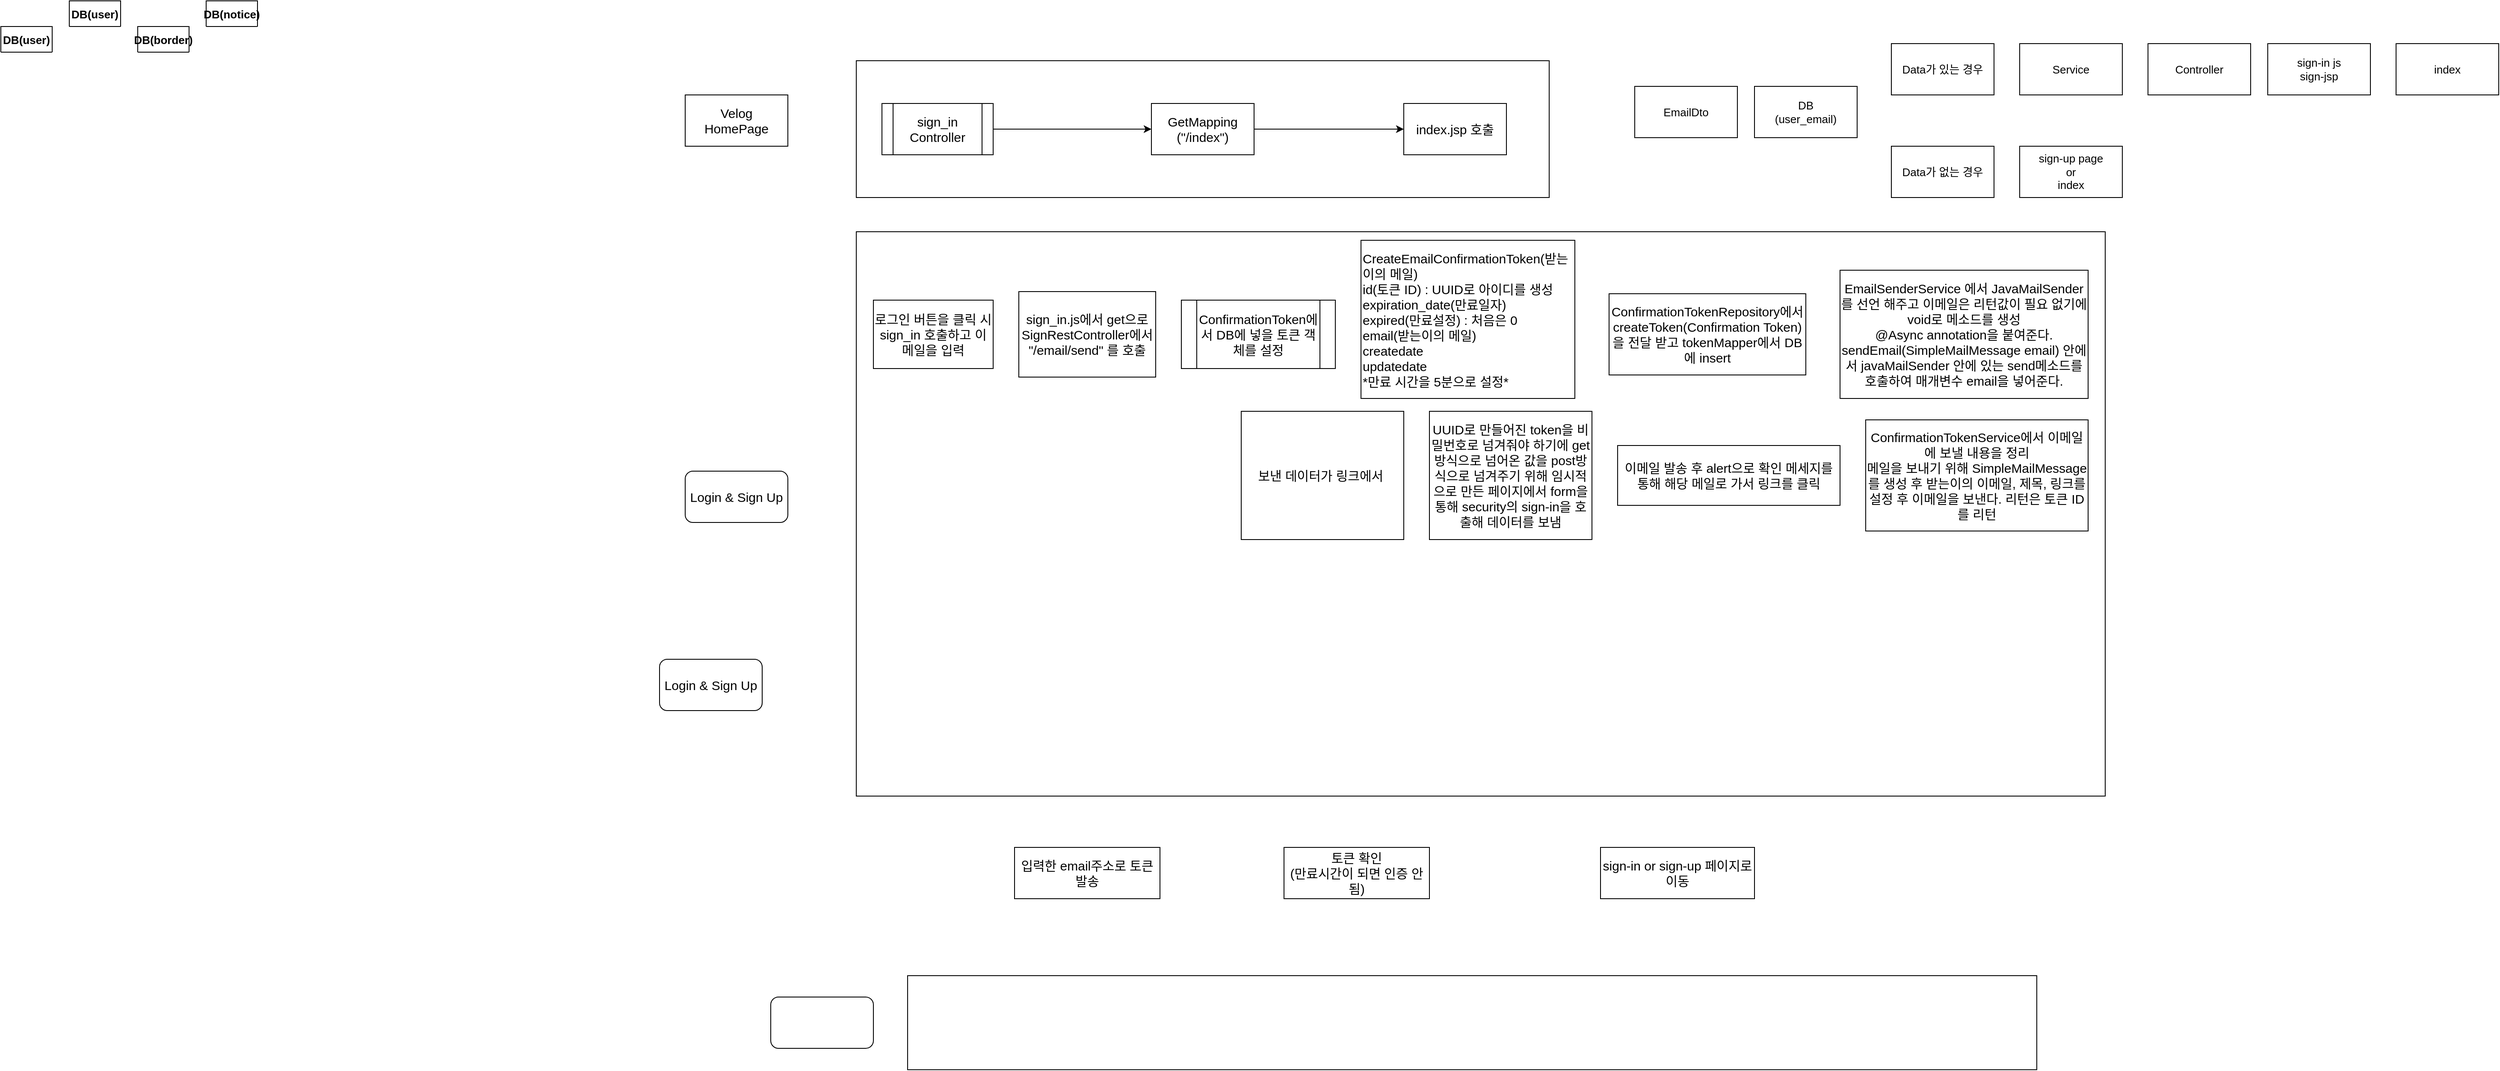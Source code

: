 <mxfile version="15.8.7" type="device"><diagram id="qzB74aUPbcCB6YyTh9p-" name="Page-1"><mxGraphModel dx="2858" dy="1236" grid="1" gridSize="10" guides="1" tooltips="1" connect="1" arrows="1" fold="1" page="1" pageScale="1" pageWidth="827" pageHeight="1169" math="0" shadow="0"><root><mxCell id="0"/><mxCell id="1" parent="0"/><mxCell id="LLkw6_ybzTMmxWpCjddK-304" value="" style="verticalLabelPosition=bottom;verticalAlign=top;html=1;shape=mxgraph.basic.rect;fillColor2=none;strokeWidth=1;size=20;indent=5;fontSize=15;" parent="1" vertex="1"><mxGeometry x="200" y="80" width="810" height="160" as="geometry"/></mxCell><mxCell id="LLkw6_ybzTMmxWpCjddK-1" value="Velog&lt;br style=&quot;font-size: 15px;&quot;&gt;HomePage" style="rounded=0;whiteSpace=wrap;html=1;fontSize=15;" parent="1" vertex="1"><mxGeometry y="120" width="120" height="60" as="geometry"/></mxCell><mxCell id="LLkw6_ybzTMmxWpCjddK-172" value="DB(border)" style="shape=table;startSize=30;container=1;collapsible=1;childLayout=tableLayout;fixedRows=1;rowLines=0;fontStyle=1;align=center;resizeLast=1;fontSize=13;strokeColor=default;" parent="1" vertex="1" collapsed="1"><mxGeometry x="-640" y="40" width="60" height="30" as="geometry"><mxRectangle x="-640" y="40" width="250" height="450" as="alternateBounds"/></mxGeometry></mxCell><mxCell id="LLkw6_ybzTMmxWpCjddK-173" value="" style="shape=partialRectangle;collapsible=0;dropTarget=0;pointerEvents=0;fillColor=none;top=0;left=0;bottom=1;right=0;points=[[0,0.5],[1,0.5]];portConstraint=eastwest;" parent="LLkw6_ybzTMmxWpCjddK-172" vertex="1"><mxGeometry y="30" width="250" height="30" as="geometry"/></mxCell><mxCell id="LLkw6_ybzTMmxWpCjddK-174" value="" style="shape=partialRectangle;connectable=0;fillColor=none;top=0;left=0;bottom=0;right=0;fontStyle=1;overflow=hidden;" parent="LLkw6_ybzTMmxWpCjddK-173" vertex="1"><mxGeometry width="80" height="30" as="geometry"><mxRectangle width="80" height="30" as="alternateBounds"/></mxGeometry></mxCell><mxCell id="LLkw6_ybzTMmxWpCjddK-175" value="mst" style="shape=partialRectangle;connectable=0;fillColor=none;top=0;left=0;bottom=0;right=0;align=left;spacingLeft=6;fontStyle=1;overflow=hidden;fontSize=14;" parent="LLkw6_ybzTMmxWpCjddK-173" vertex="1"><mxGeometry x="80" width="170" height="30" as="geometry"><mxRectangle width="170" height="30" as="alternateBounds"/></mxGeometry></mxCell><mxCell id="LLkw6_ybzTMmxWpCjddK-176" value="" style="shape=partialRectangle;collapsible=0;dropTarget=0;pointerEvents=0;fillColor=none;top=0;left=0;bottom=0;right=0;points=[[0,0.5],[1,0.5]];portConstraint=eastwest;" parent="LLkw6_ybzTMmxWpCjddK-172" vertex="1"><mxGeometry y="60" width="250" height="30" as="geometry"/></mxCell><mxCell id="LLkw6_ybzTMmxWpCjddK-177" value="primary Key" style="shape=partialRectangle;connectable=0;fillColor=none;top=0;left=0;bottom=0;right=0;editable=1;overflow=hidden;fontStyle=1" parent="LLkw6_ybzTMmxWpCjddK-176" vertex="1"><mxGeometry width="80" height="30" as="geometry"><mxRectangle width="80" height="30" as="alternateBounds"/></mxGeometry></mxCell><mxCell id="LLkw6_ybzTMmxWpCjddK-178" value="url" style="shape=partialRectangle;connectable=0;fillColor=none;top=0;left=0;bottom=0;right=0;align=left;spacingLeft=6;overflow=hidden;" parent="LLkw6_ybzTMmxWpCjddK-176" vertex="1"><mxGeometry x="80" width="170" height="30" as="geometry"><mxRectangle width="170" height="30" as="alternateBounds"/></mxGeometry></mxCell><mxCell id="LLkw6_ybzTMmxWpCjddK-179" value="" style="shape=partialRectangle;collapsible=0;dropTarget=0;pointerEvents=0;fillColor=none;top=0;left=0;bottom=0;right=0;points=[[0,0.5],[1,0.5]];portConstraint=eastwest;" parent="LLkw6_ybzTMmxWpCjddK-172" vertex="1"><mxGeometry y="90" width="250" height="30" as="geometry"/></mxCell><mxCell id="LLkw6_ybzTMmxWpCjddK-180" value="" style="shape=partialRectangle;connectable=0;fillColor=none;top=0;left=0;bottom=0;right=0;editable=1;overflow=hidden;" parent="LLkw6_ybzTMmxWpCjddK-179" vertex="1"><mxGeometry width="80" height="30" as="geometry"><mxRectangle width="80" height="30" as="alternateBounds"/></mxGeometry></mxCell><mxCell id="LLkw6_ybzTMmxWpCjddK-181" value="id" style="shape=partialRectangle;connectable=0;fillColor=none;top=0;left=0;bottom=0;right=0;align=left;spacingLeft=6;overflow=hidden;" parent="LLkw6_ybzTMmxWpCjddK-179" vertex="1"><mxGeometry x="80" width="170" height="30" as="geometry"><mxRectangle width="170" height="30" as="alternateBounds"/></mxGeometry></mxCell><mxCell id="LLkw6_ybzTMmxWpCjddK-182" value="" style="shape=partialRectangle;collapsible=0;dropTarget=0;pointerEvents=0;fillColor=none;top=0;left=0;bottom=0;right=0;points=[[0,0.5],[1,0.5]];portConstraint=eastwest;" parent="LLkw6_ybzTMmxWpCjddK-172" vertex="1"><mxGeometry y="120" width="250" height="30" as="geometry"/></mxCell><mxCell id="LLkw6_ybzTMmxWpCjddK-183" value="" style="shape=partialRectangle;connectable=0;fillColor=none;top=0;left=0;bottom=0;right=0;editable=1;overflow=hidden;" parent="LLkw6_ybzTMmxWpCjddK-182" vertex="1"><mxGeometry width="80" height="30" as="geometry"><mxRectangle width="80" height="30" as="alternateBounds"/></mxGeometry></mxCell><mxCell id="LLkw6_ybzTMmxWpCjddK-184" value="main_title" style="shape=partialRectangle;connectable=0;fillColor=none;top=0;left=0;bottom=0;right=0;align=left;spacingLeft=6;overflow=hidden;" parent="LLkw6_ybzTMmxWpCjddK-182" vertex="1"><mxGeometry x="80" width="170" height="30" as="geometry"><mxRectangle width="170" height="30" as="alternateBounds"/></mxGeometry></mxCell><mxCell id="LLkw6_ybzTMmxWpCjddK-185" value="" style="shape=partialRectangle;collapsible=0;dropTarget=0;pointerEvents=0;fillColor=none;top=0;left=0;bottom=0;right=0;points=[[0,0.5],[1,0.5]];portConstraint=eastwest;" parent="LLkw6_ybzTMmxWpCjddK-172" vertex="1"><mxGeometry y="150" width="250" height="30" as="geometry"/></mxCell><mxCell id="LLkw6_ybzTMmxWpCjddK-186" value="" style="shape=partialRectangle;connectable=0;fillColor=none;top=0;left=0;bottom=0;right=0;editable=1;overflow=hidden;" parent="LLkw6_ybzTMmxWpCjddK-185" vertex="1"><mxGeometry width="80" height="30" as="geometry"><mxRectangle width="80" height="30" as="alternateBounds"/></mxGeometry></mxCell><mxCell id="LLkw6_ybzTMmxWpCjddK-187" value="main_content" style="shape=partialRectangle;connectable=0;fillColor=none;top=0;left=0;bottom=0;right=0;align=left;spacingLeft=6;overflow=hidden;" parent="LLkw6_ybzTMmxWpCjddK-185" vertex="1"><mxGeometry x="80" width="170" height="30" as="geometry"><mxRectangle width="170" height="30" as="alternateBounds"/></mxGeometry></mxCell><mxCell id="LLkw6_ybzTMmxWpCjddK-188" value="" style="shape=partialRectangle;collapsible=0;dropTarget=0;pointerEvents=0;fillColor=none;top=0;left=0;bottom=0;right=0;points=[[0,0.5],[1,0.5]];portConstraint=eastwest;" parent="LLkw6_ybzTMmxWpCjddK-172" vertex="1"><mxGeometry y="180" width="250" height="30" as="geometry"/></mxCell><mxCell id="LLkw6_ybzTMmxWpCjddK-189" value="" style="shape=partialRectangle;connectable=0;fillColor=none;top=0;left=0;bottom=0;right=0;editable=1;overflow=hidden;" parent="LLkw6_ybzTMmxWpCjddK-188" vertex="1"><mxGeometry width="80" height="30" as="geometry"><mxRectangle width="80" height="30" as="alternateBounds"/></mxGeometry></mxCell><mxCell id="LLkw6_ybzTMmxWpCjddK-190" value="origin_img_name" style="shape=partialRectangle;connectable=0;fillColor=none;top=0;left=0;bottom=0;right=0;align=left;spacingLeft=6;overflow=hidden;" parent="LLkw6_ybzTMmxWpCjddK-188" vertex="1"><mxGeometry x="80" width="170" height="30" as="geometry"><mxRectangle width="170" height="30" as="alternateBounds"/></mxGeometry></mxCell><mxCell id="RlXu2UHeGrZ84CoZugxj-43" value="" style="shape=partialRectangle;collapsible=0;dropTarget=0;pointerEvents=0;fillColor=none;top=0;left=0;bottom=0;right=0;points=[[0,0.5],[1,0.5]];portConstraint=eastwest;" parent="LLkw6_ybzTMmxWpCjddK-172" vertex="1"><mxGeometry y="210" width="250" height="30" as="geometry"/></mxCell><mxCell id="RlXu2UHeGrZ84CoZugxj-44" value="" style="shape=partialRectangle;connectable=0;fillColor=none;top=0;left=0;bottom=0;right=0;editable=1;overflow=hidden;" parent="RlXu2UHeGrZ84CoZugxj-43" vertex="1"><mxGeometry width="80" height="30" as="geometry"><mxRectangle width="80" height="30" as="alternateBounds"/></mxGeometry></mxCell><mxCell id="RlXu2UHeGrZ84CoZugxj-45" value="temp_img_name" style="shape=partialRectangle;connectable=0;fillColor=none;top=0;left=0;bottom=0;right=0;align=left;spacingLeft=6;overflow=hidden;" parent="RlXu2UHeGrZ84CoZugxj-43" vertex="1"><mxGeometry x="80" width="170" height="30" as="geometry"><mxRectangle width="170" height="30" as="alternateBounds"/></mxGeometry></mxCell><mxCell id="RlXu2UHeGrZ84CoZugxj-46" value="" style="shape=partialRectangle;collapsible=0;dropTarget=0;pointerEvents=0;fillColor=none;top=0;left=0;bottom=0;right=0;points=[[0,0.5],[1,0.5]];portConstraint=eastwest;" parent="LLkw6_ybzTMmxWpCjddK-172" vertex="1"><mxGeometry y="240" width="250" height="30" as="geometry"/></mxCell><mxCell id="RlXu2UHeGrZ84CoZugxj-47" value="" style="shape=partialRectangle;connectable=0;fillColor=none;top=0;left=0;bottom=0;right=0;editable=1;overflow=hidden;" parent="RlXu2UHeGrZ84CoZugxj-46" vertex="1"><mxGeometry width="80" height="30" as="geometry"><mxRectangle width="80" height="30" as="alternateBounds"/></mxGeometry></mxCell><mxCell id="RlXu2UHeGrZ84CoZugxj-48" value="origin_file_name" style="shape=partialRectangle;connectable=0;fillColor=none;top=0;left=0;bottom=0;right=0;align=left;spacingLeft=6;overflow=hidden;" parent="RlXu2UHeGrZ84CoZugxj-46" vertex="1"><mxGeometry x="80" width="170" height="30" as="geometry"><mxRectangle width="170" height="30" as="alternateBounds"/></mxGeometry></mxCell><mxCell id="RlXu2UHeGrZ84CoZugxj-49" value="" style="shape=partialRectangle;collapsible=0;dropTarget=0;pointerEvents=0;fillColor=none;top=0;left=0;bottom=0;right=0;points=[[0,0.5],[1,0.5]];portConstraint=eastwest;" parent="LLkw6_ybzTMmxWpCjddK-172" vertex="1"><mxGeometry y="270" width="250" height="30" as="geometry"/></mxCell><mxCell id="RlXu2UHeGrZ84CoZugxj-50" value="" style="shape=partialRectangle;connectable=0;fillColor=none;top=0;left=0;bottom=0;right=0;editable=1;overflow=hidden;" parent="RlXu2UHeGrZ84CoZugxj-49" vertex="1"><mxGeometry width="80" height="30" as="geometry"><mxRectangle width="80" height="30" as="alternateBounds"/></mxGeometry></mxCell><mxCell id="RlXu2UHeGrZ84CoZugxj-51" value="temp_file_name" style="shape=partialRectangle;connectable=0;fillColor=none;top=0;left=0;bottom=0;right=0;align=left;spacingLeft=6;overflow=hidden;" parent="RlXu2UHeGrZ84CoZugxj-49" vertex="1"><mxGeometry x="80" width="170" height="30" as="geometry"><mxRectangle width="170" height="30" as="alternateBounds"/></mxGeometry></mxCell><mxCell id="RlXu2UHeGrZ84CoZugxj-52" value="" style="shape=partialRectangle;collapsible=0;dropTarget=0;pointerEvents=0;fillColor=none;top=0;left=0;bottom=0;right=0;points=[[0,0.5],[1,0.5]];portConstraint=eastwest;" parent="LLkw6_ybzTMmxWpCjddK-172" vertex="1"><mxGeometry y="300" width="250" height="30" as="geometry"/></mxCell><mxCell id="RlXu2UHeGrZ84CoZugxj-53" value="" style="shape=partialRectangle;connectable=0;fillColor=none;top=0;left=0;bottom=0;right=0;editable=1;overflow=hidden;" parent="RlXu2UHeGrZ84CoZugxj-52" vertex="1"><mxGeometry width="80" height="30" as="geometry"><mxRectangle width="80" height="30" as="alternateBounds"/></mxGeometry></mxCell><mxCell id="RlXu2UHeGrZ84CoZugxj-54" value="preview_img_orgin_name" style="shape=partialRectangle;connectable=0;fillColor=none;top=0;left=0;bottom=0;right=0;align=left;spacingLeft=6;overflow=hidden;" parent="RlXu2UHeGrZ84CoZugxj-52" vertex="1"><mxGeometry x="80" width="170" height="30" as="geometry"><mxRectangle width="170" height="30" as="alternateBounds"/></mxGeometry></mxCell><mxCell id="LLkw6_ybzTMmxWpCjddK-191" value="" style="shape=partialRectangle;collapsible=0;dropTarget=0;pointerEvents=0;fillColor=none;top=0;left=0;bottom=0;right=0;points=[[0,0.5],[1,0.5]];portConstraint=eastwest;" parent="LLkw6_ybzTMmxWpCjddK-172" vertex="1"><mxGeometry y="330" width="250" height="30" as="geometry"/></mxCell><mxCell id="LLkw6_ybzTMmxWpCjddK-192" value="" style="shape=partialRectangle;connectable=0;fillColor=none;top=0;left=0;bottom=0;right=0;editable=1;overflow=hidden;" parent="LLkw6_ybzTMmxWpCjddK-191" vertex="1"><mxGeometry width="80" height="30" as="geometry"><mxRectangle width="80" height="30" as="alternateBounds"/></mxGeometry></mxCell><mxCell id="LLkw6_ybzTMmxWpCjddK-193" value="preview_temp_img_name" style="shape=partialRectangle;connectable=0;fillColor=none;top=0;left=0;bottom=0;right=0;align=left;spacingLeft=6;overflow=hidden;" parent="LLkw6_ybzTMmxWpCjddK-191" vertex="1"><mxGeometry x="80" width="170" height="30" as="geometry"><mxRectangle width="170" height="30" as="alternateBounds"/></mxGeometry></mxCell><mxCell id="RlXu2UHeGrZ84CoZugxj-58" value="" style="shape=partialRectangle;collapsible=0;dropTarget=0;pointerEvents=0;fillColor=none;top=0;left=0;bottom=0;right=0;points=[[0,0.5],[1,0.5]];portConstraint=eastwest;" parent="LLkw6_ybzTMmxWpCjddK-172" vertex="1"><mxGeometry y="360" width="250" height="30" as="geometry"/></mxCell><mxCell id="RlXu2UHeGrZ84CoZugxj-59" value="" style="shape=partialRectangle;connectable=0;fillColor=none;top=0;left=0;bottom=0;right=0;editable=1;overflow=hidden;" parent="RlXu2UHeGrZ84CoZugxj-58" vertex="1"><mxGeometry width="80" height="30" as="geometry"><mxRectangle width="80" height="30" as="alternateBounds"/></mxGeometry></mxCell><mxCell id="RlXu2UHeGrZ84CoZugxj-60" value="preview_txt" style="shape=partialRectangle;connectable=0;fillColor=none;top=0;left=0;bottom=0;right=0;align=left;spacingLeft=6;overflow=hidden;" parent="RlXu2UHeGrZ84CoZugxj-58" vertex="1"><mxGeometry x="80" width="170" height="30" as="geometry"><mxRectangle width="170" height="30" as="alternateBounds"/></mxGeometry></mxCell><mxCell id="RlXu2UHeGrZ84CoZugxj-61" value="" style="shape=partialRectangle;collapsible=0;dropTarget=0;pointerEvents=0;fillColor=none;top=0;left=0;bottom=0;right=0;points=[[0,0.5],[1,0.5]];portConstraint=eastwest;" parent="LLkw6_ybzTMmxWpCjddK-172" vertex="1"><mxGeometry y="390" width="250" height="30" as="geometry"/></mxCell><mxCell id="RlXu2UHeGrZ84CoZugxj-62" value="" style="shape=partialRectangle;connectable=0;fillColor=none;top=0;left=0;bottom=0;right=0;editable=1;overflow=hidden;" parent="RlXu2UHeGrZ84CoZugxj-61" vertex="1"><mxGeometry width="80" height="30" as="geometry"><mxRectangle width="80" height="30" as="alternateBounds"/></mxGeometry></mxCell><mxCell id="RlXu2UHeGrZ84CoZugxj-63" value="create_date" style="shape=partialRectangle;connectable=0;fillColor=none;top=0;left=0;bottom=0;right=0;align=left;spacingLeft=6;overflow=hidden;" parent="RlXu2UHeGrZ84CoZugxj-61" vertex="1"><mxGeometry x="80" width="170" height="30" as="geometry"><mxRectangle width="170" height="30" as="alternateBounds"/></mxGeometry></mxCell><mxCell id="LLkw6_ybzTMmxWpCjddK-194" value="" style="shape=partialRectangle;collapsible=0;dropTarget=0;pointerEvents=0;fillColor=none;top=0;left=0;bottom=0;right=0;points=[[0,0.5],[1,0.5]];portConstraint=eastwest;" parent="LLkw6_ybzTMmxWpCjddK-172" vertex="1"><mxGeometry y="420" width="250" height="30" as="geometry"/></mxCell><mxCell id="LLkw6_ybzTMmxWpCjddK-195" value="" style="shape=partialRectangle;connectable=0;fillColor=none;top=0;left=0;bottom=0;right=0;editable=1;overflow=hidden;" parent="LLkw6_ybzTMmxWpCjddK-194" vertex="1"><mxGeometry width="80" height="30" as="geometry"><mxRectangle width="80" height="30" as="alternateBounds"/></mxGeometry></mxCell><mxCell id="LLkw6_ybzTMmxWpCjddK-196" value="update_date" style="shape=partialRectangle;connectable=0;fillColor=none;top=0;left=0;bottom=0;right=0;align=left;spacingLeft=6;overflow=hidden;" parent="LLkw6_ybzTMmxWpCjddK-194" vertex="1"><mxGeometry x="80" width="170" height="30" as="geometry"><mxRectangle width="170" height="30" as="alternateBounds"/></mxGeometry></mxCell><mxCell id="LLkw6_ybzTMmxWpCjddK-301" value="Login &amp;amp; Sign Up" style="rounded=1;whiteSpace=wrap;html=1;fontSize=15;" parent="1" vertex="1"><mxGeometry x="-30" y="780" width="120" height="60" as="geometry"/></mxCell><mxCell id="LLkw6_ybzTMmxWpCjddK-305" style="edgeStyle=orthogonalEdgeStyle;rounded=0;orthogonalLoop=1;jettySize=auto;html=1;exitX=0.5;exitY=1;exitDx=0;exitDy=0;fontSize=13;" parent="1" source="LLkw6_ybzTMmxWpCjddK-222" target="LLkw6_ybzTMmxWpCjddK-222" edge="1"><mxGeometry relative="1" as="geometry"/></mxCell><mxCell id="LLkw6_ybzTMmxWpCjddK-222" value="DB(user)" style="shape=table;startSize=30;container=1;collapsible=1;childLayout=tableLayout;fixedRows=1;rowLines=0;fontStyle=1;align=center;resizeLast=1;fontSize=13;" parent="1" vertex="1" collapsed="1"><mxGeometry x="-800" y="40" width="60" height="30" as="geometry"><mxRectangle x="-800" y="40" width="230" height="390" as="alternateBounds"/></mxGeometry></mxCell><mxCell id="LLkw6_ybzTMmxWpCjddK-223" value="" style="shape=partialRectangle;collapsible=0;dropTarget=0;pointerEvents=0;fillColor=none;top=0;left=0;bottom=1;right=0;points=[[0,0.5],[1,0.5]];portConstraint=eastwest;" parent="LLkw6_ybzTMmxWpCjddK-222" vertex="1"><mxGeometry y="30" width="230" height="30" as="geometry"/></mxCell><mxCell id="LLkw6_ybzTMmxWpCjddK-224" value="" style="shape=partialRectangle;connectable=0;fillColor=none;top=0;left=0;bottom=0;right=0;fontStyle=1;overflow=hidden;" parent="LLkw6_ybzTMmxWpCjddK-223" vertex="1"><mxGeometry width="80" height="30" as="geometry"><mxRectangle width="80" height="30" as="alternateBounds"/></mxGeometry></mxCell><mxCell id="LLkw6_ybzTMmxWpCjddK-225" value="mst" style="shape=partialRectangle;connectable=0;fillColor=none;top=0;left=0;bottom=0;right=0;align=left;spacingLeft=6;fontStyle=1;overflow=hidden;fontSize=14;" parent="LLkw6_ybzTMmxWpCjddK-223" vertex="1"><mxGeometry x="80" width="150" height="30" as="geometry"><mxRectangle width="150" height="30" as="alternateBounds"/></mxGeometry></mxCell><mxCell id="LLkw6_ybzTMmxWpCjddK-226" value="" style="shape=partialRectangle;collapsible=0;dropTarget=0;pointerEvents=0;fillColor=none;top=0;left=0;bottom=0;right=0;points=[[0,0.5],[1,0.5]];portConstraint=eastwest;" parent="LLkw6_ybzTMmxWpCjddK-222" vertex="1"><mxGeometry y="60" width="230" height="30" as="geometry"/></mxCell><mxCell id="LLkw6_ybzTMmxWpCjddK-227" value="primary Key" style="shape=partialRectangle;connectable=0;fillColor=none;top=0;left=0;bottom=0;right=0;editable=1;overflow=hidden;fontStyle=1" parent="LLkw6_ybzTMmxWpCjddK-226" vertex="1"><mxGeometry width="80" height="30" as="geometry"><mxRectangle width="80" height="30" as="alternateBounds"/></mxGeometry></mxCell><mxCell id="LLkw6_ybzTMmxWpCjddK-228" value="id" style="shape=partialRectangle;connectable=0;fillColor=none;top=0;left=0;bottom=0;right=0;align=left;spacingLeft=6;overflow=hidden;" parent="LLkw6_ybzTMmxWpCjddK-226" vertex="1"><mxGeometry x="80" width="150" height="30" as="geometry"><mxRectangle width="150" height="30" as="alternateBounds"/></mxGeometry></mxCell><mxCell id="LLkw6_ybzTMmxWpCjddK-229" value="" style="shape=partialRectangle;collapsible=0;dropTarget=0;pointerEvents=0;fillColor=none;top=0;left=0;bottom=0;right=0;points=[[0,0.5],[1,0.5]];portConstraint=eastwest;" parent="LLkw6_ybzTMmxWpCjddK-222" vertex="1"><mxGeometry y="90" width="230" height="30" as="geometry"/></mxCell><mxCell id="LLkw6_ybzTMmxWpCjddK-230" value="" style="shape=partialRectangle;connectable=0;fillColor=none;top=0;left=0;bottom=0;right=0;editable=1;overflow=hidden;" parent="LLkw6_ybzTMmxWpCjddK-229" vertex="1"><mxGeometry width="80" height="30" as="geometry"><mxRectangle width="80" height="30" as="alternateBounds"/></mxGeometry></mxCell><mxCell id="LLkw6_ybzTMmxWpCjddK-231" value="email" style="shape=partialRectangle;connectable=0;fillColor=none;top=0;left=0;bottom=0;right=0;align=left;spacingLeft=6;overflow=hidden;" parent="LLkw6_ybzTMmxWpCjddK-229" vertex="1"><mxGeometry x="80" width="150" height="30" as="geometry"><mxRectangle width="150" height="30" as="alternateBounds"/></mxGeometry></mxCell><mxCell id="LLkw6_ybzTMmxWpCjddK-232" value="" style="shape=partialRectangle;collapsible=0;dropTarget=0;pointerEvents=0;fillColor=none;top=0;left=0;bottom=0;right=0;points=[[0,0.5],[1,0.5]];portConstraint=eastwest;" parent="LLkw6_ybzTMmxWpCjddK-222" vertex="1"><mxGeometry y="120" width="230" height="30" as="geometry"/></mxCell><mxCell id="LLkw6_ybzTMmxWpCjddK-233" value="" style="shape=partialRectangle;connectable=0;fillColor=none;top=0;left=0;bottom=0;right=0;editable=1;overflow=hidden;" parent="LLkw6_ybzTMmxWpCjddK-232" vertex="1"><mxGeometry width="80" height="30" as="geometry"><mxRectangle width="80" height="30" as="alternateBounds"/></mxGeometry></mxCell><mxCell id="LLkw6_ybzTMmxWpCjddK-234" value="password" style="shape=partialRectangle;connectable=0;fillColor=none;top=0;left=0;bottom=0;right=0;align=left;spacingLeft=6;overflow=hidden;" parent="LLkw6_ybzTMmxWpCjddK-232" vertex="1"><mxGeometry x="80" width="150" height="30" as="geometry"><mxRectangle width="150" height="30" as="alternateBounds"/></mxGeometry></mxCell><mxCell id="LLkw6_ybzTMmxWpCjddK-235" value="" style="shape=partialRectangle;collapsible=0;dropTarget=0;pointerEvents=0;fillColor=none;top=0;left=0;bottom=0;right=0;points=[[0,0.5],[1,0.5]];portConstraint=eastwest;" parent="LLkw6_ybzTMmxWpCjddK-222" vertex="1"><mxGeometry y="150" width="230" height="30" as="geometry"/></mxCell><mxCell id="LLkw6_ybzTMmxWpCjddK-236" value="" style="shape=partialRectangle;connectable=0;fillColor=none;top=0;left=0;bottom=0;right=0;editable=1;overflow=hidden;" parent="LLkw6_ybzTMmxWpCjddK-235" vertex="1"><mxGeometry width="80" height="30" as="geometry"><mxRectangle width="80" height="30" as="alternateBounds"/></mxGeometry></mxCell><mxCell id="LLkw6_ybzTMmxWpCjddK-237" value="username" style="shape=partialRectangle;connectable=0;fillColor=none;top=0;left=0;bottom=0;right=0;align=left;spacingLeft=6;overflow=hidden;" parent="LLkw6_ybzTMmxWpCjddK-235" vertex="1"><mxGeometry x="80" width="150" height="30" as="geometry"><mxRectangle width="150" height="30" as="alternateBounds"/></mxGeometry></mxCell><mxCell id="LLkw6_ybzTMmxWpCjddK-238" value="" style="shape=partialRectangle;collapsible=0;dropTarget=0;pointerEvents=0;fillColor=none;top=0;left=0;bottom=0;right=0;points=[[0,0.5],[1,0.5]];portConstraint=eastwest;" parent="LLkw6_ybzTMmxWpCjddK-222" vertex="1"><mxGeometry y="180" width="230" height="30" as="geometry"/></mxCell><mxCell id="LLkw6_ybzTMmxWpCjddK-239" value="" style="shape=partialRectangle;connectable=0;fillColor=none;top=0;left=0;bottom=0;right=0;editable=1;overflow=hidden;" parent="LLkw6_ybzTMmxWpCjddK-238" vertex="1"><mxGeometry width="80" height="30" as="geometry"><mxRectangle width="80" height="30" as="alternateBounds"/></mxGeometry></mxCell><mxCell id="LLkw6_ybzTMmxWpCjddK-240" value="name" style="shape=partialRectangle;connectable=0;fillColor=none;top=0;left=0;bottom=0;right=0;align=left;spacingLeft=6;overflow=hidden;" parent="LLkw6_ybzTMmxWpCjddK-238" vertex="1"><mxGeometry x="80" width="150" height="30" as="geometry"><mxRectangle width="150" height="30" as="alternateBounds"/></mxGeometry></mxCell><mxCell id="LLkw6_ybzTMmxWpCjddK-241" value="" style="shape=partialRectangle;collapsible=0;dropTarget=0;pointerEvents=0;fillColor=none;top=0;left=0;bottom=0;right=0;points=[[0,0.5],[1,0.5]];portConstraint=eastwest;" parent="LLkw6_ybzTMmxWpCjddK-222" vertex="1"><mxGeometry y="210" width="230" height="30" as="geometry"/></mxCell><mxCell id="LLkw6_ybzTMmxWpCjddK-242" value="" style="shape=partialRectangle;connectable=0;fillColor=none;top=0;left=0;bottom=0;right=0;editable=1;overflow=hidden;" parent="LLkw6_ybzTMmxWpCjddK-241" vertex="1"><mxGeometry width="80" height="30" as="geometry"><mxRectangle width="80" height="30" as="alternateBounds"/></mxGeometry></mxCell><mxCell id="LLkw6_ybzTMmxWpCjddK-243" value="comment" style="shape=partialRectangle;connectable=0;fillColor=none;top=0;left=0;bottom=0;right=0;align=left;spacingLeft=6;overflow=hidden;" parent="LLkw6_ybzTMmxWpCjddK-241" vertex="1"><mxGeometry x="80" width="150" height="30" as="geometry"><mxRectangle width="150" height="30" as="alternateBounds"/></mxGeometry></mxCell><mxCell id="LLkw6_ybzTMmxWpCjddK-244" value="" style="shape=partialRectangle;collapsible=0;dropTarget=0;pointerEvents=0;fillColor=none;top=0;left=0;bottom=0;right=0;points=[[0,0.5],[1,0.5]];portConstraint=eastwest;" parent="LLkw6_ybzTMmxWpCjddK-222" vertex="1"><mxGeometry y="240" width="230" height="30" as="geometry"/></mxCell><mxCell id="LLkw6_ybzTMmxWpCjddK-245" value="" style="shape=partialRectangle;connectable=0;fillColor=none;top=0;left=0;bottom=0;right=0;editable=1;overflow=hidden;" parent="LLkw6_ybzTMmxWpCjddK-244" vertex="1"><mxGeometry width="80" height="30" as="geometry"><mxRectangle width="80" height="30" as="alternateBounds"/></mxGeometry></mxCell><mxCell id="LLkw6_ybzTMmxWpCjddK-246" value="profile_img_origin_name" style="shape=partialRectangle;connectable=0;fillColor=none;top=0;left=0;bottom=0;right=0;align=left;spacingLeft=6;overflow=hidden;" parent="LLkw6_ybzTMmxWpCjddK-244" vertex="1"><mxGeometry x="80" width="150" height="30" as="geometry"><mxRectangle width="150" height="30" as="alternateBounds"/></mxGeometry></mxCell><mxCell id="RlXu2UHeGrZ84CoZugxj-65" value="" style="shape=partialRectangle;collapsible=0;dropTarget=0;pointerEvents=0;fillColor=none;top=0;left=0;bottom=0;right=0;points=[[0,0.5],[1,0.5]];portConstraint=eastwest;" parent="LLkw6_ybzTMmxWpCjddK-222" vertex="1"><mxGeometry y="270" width="230" height="30" as="geometry"/></mxCell><mxCell id="RlXu2UHeGrZ84CoZugxj-66" value="" style="shape=partialRectangle;connectable=0;fillColor=none;top=0;left=0;bottom=0;right=0;editable=1;overflow=hidden;" parent="RlXu2UHeGrZ84CoZugxj-65" vertex="1"><mxGeometry width="80" height="30" as="geometry"><mxRectangle width="80" height="30" as="alternateBounds"/></mxGeometry></mxCell><mxCell id="RlXu2UHeGrZ84CoZugxj-67" value="profile_img_temp_name" style="shape=partialRectangle;connectable=0;fillColor=none;top=0;left=0;bottom=0;right=0;align=left;spacingLeft=6;overflow=hidden;" parent="RlXu2UHeGrZ84CoZugxj-65" vertex="1"><mxGeometry x="80" width="150" height="30" as="geometry"><mxRectangle width="150" height="30" as="alternateBounds"/></mxGeometry></mxCell><mxCell id="RlXu2UHeGrZ84CoZugxj-68" value="" style="shape=partialRectangle;collapsible=0;dropTarget=0;pointerEvents=0;fillColor=none;top=0;left=0;bottom=0;right=0;points=[[0,0.5],[1,0.5]];portConstraint=eastwest;" parent="LLkw6_ybzTMmxWpCjddK-222" vertex="1"><mxGeometry y="300" width="230" height="30" as="geometry"/></mxCell><mxCell id="RlXu2UHeGrZ84CoZugxj-69" value="" style="shape=partialRectangle;connectable=0;fillColor=none;top=0;left=0;bottom=0;right=0;editable=1;overflow=hidden;" parent="RlXu2UHeGrZ84CoZugxj-68" vertex="1"><mxGeometry width="80" height="30" as="geometry"><mxRectangle width="80" height="30" as="alternateBounds"/></mxGeometry></mxCell><mxCell id="RlXu2UHeGrZ84CoZugxj-70" value="provider" style="shape=partialRectangle;connectable=0;fillColor=none;top=0;left=0;bottom=0;right=0;align=left;spacingLeft=6;overflow=hidden;" parent="RlXu2UHeGrZ84CoZugxj-68" vertex="1"><mxGeometry x="80" width="150" height="30" as="geometry"><mxRectangle width="150" height="30" as="alternateBounds"/></mxGeometry></mxCell><mxCell id="RlXu2UHeGrZ84CoZugxj-71" value="" style="shape=partialRectangle;collapsible=0;dropTarget=0;pointerEvents=0;fillColor=none;top=0;left=0;bottom=0;right=0;points=[[0,0.5],[1,0.5]];portConstraint=eastwest;" parent="LLkw6_ybzTMmxWpCjddK-222" vertex="1"><mxGeometry y="330" width="230" height="30" as="geometry"/></mxCell><mxCell id="RlXu2UHeGrZ84CoZugxj-72" value="" style="shape=partialRectangle;connectable=0;fillColor=none;top=0;left=0;bottom=0;right=0;editable=1;overflow=hidden;" parent="RlXu2UHeGrZ84CoZugxj-71" vertex="1"><mxGeometry width="80" height="30" as="geometry"><mxRectangle width="80" height="30" as="alternateBounds"/></mxGeometry></mxCell><mxCell id="RlXu2UHeGrZ84CoZugxj-73" value="create_date" style="shape=partialRectangle;connectable=0;fillColor=none;top=0;left=0;bottom=0;right=0;align=left;spacingLeft=6;overflow=hidden;" parent="RlXu2UHeGrZ84CoZugxj-71" vertex="1"><mxGeometry x="80" width="150" height="30" as="geometry"><mxRectangle width="150" height="30" as="alternateBounds"/></mxGeometry></mxCell><mxCell id="RlXu2UHeGrZ84CoZugxj-74" value="" style="shape=partialRectangle;collapsible=0;dropTarget=0;pointerEvents=0;fillColor=none;top=0;left=0;bottom=0;right=0;points=[[0,0.5],[1,0.5]];portConstraint=eastwest;" parent="LLkw6_ybzTMmxWpCjddK-222" vertex="1"><mxGeometry y="360" width="230" height="30" as="geometry"/></mxCell><mxCell id="RlXu2UHeGrZ84CoZugxj-75" value="" style="shape=partialRectangle;connectable=0;fillColor=none;top=0;left=0;bottom=0;right=0;editable=1;overflow=hidden;" parent="RlXu2UHeGrZ84CoZugxj-74" vertex="1"><mxGeometry width="80" height="30" as="geometry"><mxRectangle width="80" height="30" as="alternateBounds"/></mxGeometry></mxCell><mxCell id="RlXu2UHeGrZ84CoZugxj-76" value="update_date" style="shape=partialRectangle;connectable=0;fillColor=none;top=0;left=0;bottom=0;right=0;align=left;spacingLeft=6;overflow=hidden;" parent="RlXu2UHeGrZ84CoZugxj-74" vertex="1"><mxGeometry x="80" width="150" height="30" as="geometry"><mxRectangle width="150" height="30" as="alternateBounds"/></mxGeometry></mxCell><mxCell id="LLkw6_ybzTMmxWpCjddK-314" style="edgeStyle=orthogonalEdgeStyle;rounded=0;orthogonalLoop=1;jettySize=auto;html=1;fontSize=15;" parent="1" source="LLkw6_ybzTMmxWpCjddK-307" target="LLkw6_ybzTMmxWpCjddK-308" edge="1"><mxGeometry relative="1" as="geometry"/></mxCell><mxCell id="LLkw6_ybzTMmxWpCjddK-307" value="sign_in&lt;br style=&quot;font-size: 15px;&quot;&gt;Controller" style="shape=process;whiteSpace=wrap;html=1;backgroundOutline=1;fontSize=15;strokeWidth=1;align=center;verticalAlign=middle;" parent="1" vertex="1"><mxGeometry x="230" y="130" width="130" height="60" as="geometry"/></mxCell><mxCell id="LLkw6_ybzTMmxWpCjddK-315" style="edgeStyle=orthogonalEdgeStyle;rounded=0;orthogonalLoop=1;jettySize=auto;html=1;fontSize=15;" parent="1" source="LLkw6_ybzTMmxWpCjddK-308" target="LLkw6_ybzTMmxWpCjddK-313" edge="1"><mxGeometry relative="1" as="geometry"/></mxCell><mxCell id="LLkw6_ybzTMmxWpCjddK-308" value="&lt;span style=&quot;font-size: 15px;&quot;&gt;GetMapping&lt;br style=&quot;font-size: 15px;&quot;&gt;(&quot;/index&quot;)&lt;br style=&quot;font-size: 15px;&quot;&gt;&lt;/span&gt;" style="rounded=0;whiteSpace=wrap;html=1;fontSize=15;strokeWidth=1;align=center;verticalAlign=middle;" parent="1" vertex="1"><mxGeometry x="545" y="130" width="120" height="60" as="geometry"/></mxCell><mxCell id="LLkw6_ybzTMmxWpCjddK-309" value="" style="verticalLabelPosition=bottom;verticalAlign=top;html=1;shape=mxgraph.basic.rect;fillColor2=none;strokeWidth=1;size=20;indent=5;fontSize=13;" parent="1" vertex="1"><mxGeometry x="200" y="280" width="1460" height="660" as="geometry"/></mxCell><mxCell id="LLkw6_ybzTMmxWpCjddK-310" value="로그인 버튼을 클릭 시 sign_in 호출하고 이메일을 입력" style="rounded=0;whiteSpace=wrap;html=1;fontSize=15;strokeWidth=1;verticalAlign=middle;align=center;" parent="1" vertex="1"><mxGeometry x="220" y="360" width="140" height="80" as="geometry"/></mxCell><mxCell id="LLkw6_ybzTMmxWpCjddK-311" value="ConfirmationToken에서 DB에 넣을 토큰 객체를 설정&lt;br style=&quot;font-size: 15px;&quot;&gt;" style="shape=process;whiteSpace=wrap;html=1;backgroundOutline=1;fontSize=15;strokeWidth=1;align=center;verticalAlign=middle;" parent="1" vertex="1"><mxGeometry x="580" y="360" width="180" height="80" as="geometry"/></mxCell><mxCell id="LLkw6_ybzTMmxWpCjddK-312" value="EmailDto" style="rounded=0;whiteSpace=wrap;html=1;fontSize=13;strokeWidth=1;align=center;verticalAlign=middle;" parent="1" vertex="1"><mxGeometry x="1110" y="110" width="120" height="60" as="geometry"/></mxCell><mxCell id="LLkw6_ybzTMmxWpCjddK-313" value="index.jsp 호출" style="rounded=0;whiteSpace=wrap;html=1;fontSize=15;strokeWidth=1;align=center;verticalAlign=middle;" parent="1" vertex="1"><mxGeometry x="840" y="130" width="120" height="60" as="geometry"/></mxCell><mxCell id="iBM4Uj2Dvg_4lMlDnBYN-1" value="DB&lt;br&gt;(user_email)" style="rounded=0;whiteSpace=wrap;html=1;fontSize=13;strokeWidth=1;align=center;verticalAlign=middle;" parent="1" vertex="1"><mxGeometry x="1250" y="110" width="120" height="60" as="geometry"/></mxCell><mxCell id="iBM4Uj2Dvg_4lMlDnBYN-2" value="Data가 있는 경우" style="rounded=0;whiteSpace=wrap;html=1;fontSize=13;strokeWidth=1;align=center;verticalAlign=middle;" parent="1" vertex="1"><mxGeometry x="1410" y="60" width="120" height="60" as="geometry"/></mxCell><mxCell id="iBM4Uj2Dvg_4lMlDnBYN-3" value="Data가 없는 경우" style="rounded=0;whiteSpace=wrap;html=1;fontSize=13;strokeWidth=1;align=center;verticalAlign=middle;" parent="1" vertex="1"><mxGeometry x="1410" y="180" width="120" height="60" as="geometry"/></mxCell><mxCell id="iBM4Uj2Dvg_4lMlDnBYN-4" value="Service" style="rounded=0;whiteSpace=wrap;html=1;fontSize=13;strokeWidth=1;align=center;verticalAlign=middle;" parent="1" vertex="1"><mxGeometry x="1560" y="60" width="120" height="60" as="geometry"/></mxCell><mxCell id="iBM4Uj2Dvg_4lMlDnBYN-5" value="Controller" style="rounded=0;whiteSpace=wrap;html=1;fontSize=13;strokeWidth=1;align=center;verticalAlign=middle;" parent="1" vertex="1"><mxGeometry x="1710" y="60" width="120" height="60" as="geometry"/></mxCell><mxCell id="iBM4Uj2Dvg_4lMlDnBYN-6" value="sign-up page&lt;br&gt;or&lt;br&gt;index" style="rounded=0;whiteSpace=wrap;html=1;fontSize=13;strokeWidth=1;align=center;verticalAlign=middle;" parent="1" vertex="1"><mxGeometry x="1560" y="180" width="120" height="60" as="geometry"/></mxCell><mxCell id="iBM4Uj2Dvg_4lMlDnBYN-7" value="sign-in js&lt;br&gt;sign-jsp" style="rounded=0;whiteSpace=wrap;html=1;fontSize=13;strokeWidth=1;align=center;verticalAlign=middle;" parent="1" vertex="1"><mxGeometry x="1850" y="60" width="120" height="60" as="geometry"/></mxCell><mxCell id="iBM4Uj2Dvg_4lMlDnBYN-8" value="index" style="rounded=0;whiteSpace=wrap;html=1;fontSize=13;strokeWidth=1;align=center;verticalAlign=middle;" parent="1" vertex="1"><mxGeometry x="2000" y="60" width="120" height="60" as="geometry"/></mxCell><mxCell id="R3oeetYQwQmK5mgl-t5z-1" value="" style="rounded=1;whiteSpace=wrap;html=1;fontSize=15;" parent="1" vertex="1"><mxGeometry x="100" y="1175" width="120" height="60" as="geometry"/></mxCell><mxCell id="R3oeetYQwQmK5mgl-t5z-2" value="" style="verticalLabelPosition=bottom;verticalAlign=top;html=1;shape=mxgraph.basic.rect;fillColor2=none;strokeWidth=1;size=20;indent=5;fontSize=13;" parent="1" vertex="1"><mxGeometry x="260" y="1150" width="1320" height="110" as="geometry"/></mxCell><mxCell id="R3oeetYQwQmK5mgl-t5z-3" value="입력한 email주소로 토큰 발송" style="rounded=0;whiteSpace=wrap;html=1;fontSize=15;" parent="1" vertex="1"><mxGeometry x="385" y="1000" width="170" height="60" as="geometry"/></mxCell><mxCell id="R3oeetYQwQmK5mgl-t5z-5" value="토큰 확인&lt;br style=&quot;font-size: 15px;&quot;&gt;(만료시간이 되면 인증 안됨)" style="rounded=0;whiteSpace=wrap;html=1;fontSize=15;" parent="1" vertex="1"><mxGeometry x="700" y="1000" width="170" height="60" as="geometry"/></mxCell><mxCell id="R3oeetYQwQmK5mgl-t5z-6" value="sign-in or sign-up 페이지로 이동" style="rounded=0;whiteSpace=wrap;html=1;fontSize=15;" parent="1" vertex="1"><mxGeometry x="1070" y="1000" width="180" height="60" as="geometry"/></mxCell><mxCell id="RlXu2UHeGrZ84CoZugxj-77" value="DB(user)" style="shape=table;startSize=30;container=1;collapsible=1;childLayout=tableLayout;fixedRows=1;rowLines=0;fontStyle=1;align=center;resizeLast=1;fontSize=13;" parent="1" vertex="1" collapsed="1"><mxGeometry x="-720" y="10" width="60" height="30" as="geometry"><mxRectangle x="-560" y="40" width="230" height="330" as="alternateBounds"/></mxGeometry></mxCell><mxCell id="RlXu2UHeGrZ84CoZugxj-78" value="" style="shape=partialRectangle;collapsible=0;dropTarget=0;pointerEvents=0;fillColor=none;top=0;left=0;bottom=1;right=0;points=[[0,0.5],[1,0.5]];portConstraint=eastwest;" parent="RlXu2UHeGrZ84CoZugxj-77" vertex="1"><mxGeometry y="30" width="230" height="30" as="geometry"/></mxCell><mxCell id="RlXu2UHeGrZ84CoZugxj-79" value="" style="shape=partialRectangle;connectable=0;fillColor=none;top=0;left=0;bottom=0;right=0;fontStyle=1;overflow=hidden;" parent="RlXu2UHeGrZ84CoZugxj-78" vertex="1"><mxGeometry width="80" height="30" as="geometry"><mxRectangle width="80" height="30" as="alternateBounds"/></mxGeometry></mxCell><mxCell id="RlXu2UHeGrZ84CoZugxj-80" value="info" style="shape=partialRectangle;connectable=0;fillColor=none;top=0;left=0;bottom=0;right=0;align=left;spacingLeft=6;fontStyle=1;overflow=hidden;fontSize=14;" parent="RlXu2UHeGrZ84CoZugxj-78" vertex="1"><mxGeometry x="80" width="150" height="30" as="geometry"><mxRectangle width="150" height="30" as="alternateBounds"/></mxGeometry></mxCell><mxCell id="RlXu2UHeGrZ84CoZugxj-81" value="" style="shape=partialRectangle;collapsible=0;dropTarget=0;pointerEvents=0;fillColor=none;top=0;left=0;bottom=0;right=0;points=[[0,0.5],[1,0.5]];portConstraint=eastwest;" parent="RlXu2UHeGrZ84CoZugxj-77" vertex="1"><mxGeometry y="60" width="230" height="30" as="geometry"/></mxCell><mxCell id="RlXu2UHeGrZ84CoZugxj-82" value="primary Key" style="shape=partialRectangle;connectable=0;fillColor=none;top=0;left=0;bottom=0;right=0;editable=1;overflow=hidden;fontStyle=1" parent="RlXu2UHeGrZ84CoZugxj-81" vertex="1"><mxGeometry width="80" height="30" as="geometry"><mxRectangle width="80" height="30" as="alternateBounds"/></mxGeometry></mxCell><mxCell id="RlXu2UHeGrZ84CoZugxj-83" value="id" style="shape=partialRectangle;connectable=0;fillColor=none;top=0;left=0;bottom=0;right=0;align=left;spacingLeft=6;overflow=hidden;" parent="RlXu2UHeGrZ84CoZugxj-81" vertex="1"><mxGeometry x="80" width="150" height="30" as="geometry"><mxRectangle width="150" height="30" as="alternateBounds"/></mxGeometry></mxCell><mxCell id="RlXu2UHeGrZ84CoZugxj-84" value="" style="shape=partialRectangle;collapsible=0;dropTarget=0;pointerEvents=0;fillColor=none;top=0;left=0;bottom=0;right=0;points=[[0,0.5],[1,0.5]];portConstraint=eastwest;" parent="RlXu2UHeGrZ84CoZugxj-77" vertex="1"><mxGeometry y="90" width="230" height="30" as="geometry"/></mxCell><mxCell id="RlXu2UHeGrZ84CoZugxj-85" value="" style="shape=partialRectangle;connectable=0;fillColor=none;top=0;left=0;bottom=0;right=0;editable=1;overflow=hidden;" parent="RlXu2UHeGrZ84CoZugxj-84" vertex="1"><mxGeometry width="80" height="30" as="geometry"><mxRectangle width="80" height="30" as="alternateBounds"/></mxGeometry></mxCell><mxCell id="RlXu2UHeGrZ84CoZugxj-86" value="nickname" style="shape=partialRectangle;connectable=0;fillColor=none;top=0;left=0;bottom=0;right=0;align=left;spacingLeft=6;overflow=hidden;" parent="RlXu2UHeGrZ84CoZugxj-84" vertex="1"><mxGeometry x="80" width="150" height="30" as="geometry"><mxRectangle width="150" height="30" as="alternateBounds"/></mxGeometry></mxCell><mxCell id="RlXu2UHeGrZ84CoZugxj-87" value="" style="shape=partialRectangle;collapsible=0;dropTarget=0;pointerEvents=0;fillColor=none;top=0;left=0;bottom=0;right=0;points=[[0,0.5],[1,0.5]];portConstraint=eastwest;" parent="RlXu2UHeGrZ84CoZugxj-77" vertex="1"><mxGeometry y="120" width="230" height="30" as="geometry"/></mxCell><mxCell id="RlXu2UHeGrZ84CoZugxj-88" value="" style="shape=partialRectangle;connectable=0;fillColor=none;top=0;left=0;bottom=0;right=0;editable=1;overflow=hidden;" parent="RlXu2UHeGrZ84CoZugxj-87" vertex="1"><mxGeometry width="80" height="30" as="geometry"><mxRectangle width="80" height="30" as="alternateBounds"/></mxGeometry></mxCell><mxCell id="RlXu2UHeGrZ84CoZugxj-89" value="social_email" style="shape=partialRectangle;connectable=0;fillColor=none;top=0;left=0;bottom=0;right=0;align=left;spacingLeft=6;overflow=hidden;" parent="RlXu2UHeGrZ84CoZugxj-87" vertex="1"><mxGeometry x="80" width="150" height="30" as="geometry"><mxRectangle width="150" height="30" as="alternateBounds"/></mxGeometry></mxCell><mxCell id="RlXu2UHeGrZ84CoZugxj-90" value="" style="shape=partialRectangle;collapsible=0;dropTarget=0;pointerEvents=0;fillColor=none;top=0;left=0;bottom=0;right=0;points=[[0,0.5],[1,0.5]];portConstraint=eastwest;" parent="RlXu2UHeGrZ84CoZugxj-77" vertex="1"><mxGeometry y="150" width="230" height="30" as="geometry"/></mxCell><mxCell id="RlXu2UHeGrZ84CoZugxj-91" value="" style="shape=partialRectangle;connectable=0;fillColor=none;top=0;left=0;bottom=0;right=0;editable=1;overflow=hidden;" parent="RlXu2UHeGrZ84CoZugxj-90" vertex="1"><mxGeometry width="80" height="30" as="geometry"><mxRectangle width="80" height="30" as="alternateBounds"/></mxGeometry></mxCell><mxCell id="RlXu2UHeGrZ84CoZugxj-92" value="social_github" style="shape=partialRectangle;connectable=0;fillColor=none;top=0;left=0;bottom=0;right=0;align=left;spacingLeft=6;overflow=hidden;" parent="RlXu2UHeGrZ84CoZugxj-90" vertex="1"><mxGeometry x="80" width="150" height="30" as="geometry"><mxRectangle width="150" height="30" as="alternateBounds"/></mxGeometry></mxCell><mxCell id="RlXu2UHeGrZ84CoZugxj-93" value="" style="shape=partialRectangle;collapsible=0;dropTarget=0;pointerEvents=0;fillColor=none;top=0;left=0;bottom=0;right=0;points=[[0,0.5],[1,0.5]];portConstraint=eastwest;" parent="RlXu2UHeGrZ84CoZugxj-77" vertex="1"><mxGeometry y="180" width="230" height="30" as="geometry"/></mxCell><mxCell id="RlXu2UHeGrZ84CoZugxj-94" value="" style="shape=partialRectangle;connectable=0;fillColor=none;top=0;left=0;bottom=0;right=0;editable=1;overflow=hidden;" parent="RlXu2UHeGrZ84CoZugxj-93" vertex="1"><mxGeometry width="80" height="30" as="geometry"><mxRectangle width="80" height="30" as="alternateBounds"/></mxGeometry></mxCell><mxCell id="RlXu2UHeGrZ84CoZugxj-95" value="social_twitter" style="shape=partialRectangle;connectable=0;fillColor=none;top=0;left=0;bottom=0;right=0;align=left;spacingLeft=6;overflow=hidden;" parent="RlXu2UHeGrZ84CoZugxj-93" vertex="1"><mxGeometry x="80" width="150" height="30" as="geometry"><mxRectangle width="150" height="30" as="alternateBounds"/></mxGeometry></mxCell><mxCell id="RlXu2UHeGrZ84CoZugxj-96" value="" style="shape=partialRectangle;collapsible=0;dropTarget=0;pointerEvents=0;fillColor=none;top=0;left=0;bottom=0;right=0;points=[[0,0.5],[1,0.5]];portConstraint=eastwest;" parent="RlXu2UHeGrZ84CoZugxj-77" vertex="1"><mxGeometry y="210" width="230" height="30" as="geometry"/></mxCell><mxCell id="RlXu2UHeGrZ84CoZugxj-97" value="" style="shape=partialRectangle;connectable=0;fillColor=none;top=0;left=0;bottom=0;right=0;editable=1;overflow=hidden;" parent="RlXu2UHeGrZ84CoZugxj-96" vertex="1"><mxGeometry width="80" height="30" as="geometry"><mxRectangle width="80" height="30" as="alternateBounds"/></mxGeometry></mxCell><mxCell id="RlXu2UHeGrZ84CoZugxj-98" value="social_facebook" style="shape=partialRectangle;connectable=0;fillColor=none;top=0;left=0;bottom=0;right=0;align=left;spacingLeft=6;overflow=hidden;" parent="RlXu2UHeGrZ84CoZugxj-96" vertex="1"><mxGeometry x="80" width="150" height="30" as="geometry"><mxRectangle width="150" height="30" as="alternateBounds"/></mxGeometry></mxCell><mxCell id="RlXu2UHeGrZ84CoZugxj-99" value="" style="shape=partialRectangle;collapsible=0;dropTarget=0;pointerEvents=0;fillColor=none;top=0;left=0;bottom=0;right=0;points=[[0,0.5],[1,0.5]];portConstraint=eastwest;" parent="RlXu2UHeGrZ84CoZugxj-77" vertex="1"><mxGeometry y="240" width="230" height="30" as="geometry"/></mxCell><mxCell id="RlXu2UHeGrZ84CoZugxj-100" value="" style="shape=partialRectangle;connectable=0;fillColor=none;top=0;left=0;bottom=0;right=0;editable=1;overflow=hidden;" parent="RlXu2UHeGrZ84CoZugxj-99" vertex="1"><mxGeometry width="80" height="30" as="geometry"><mxRectangle width="80" height="30" as="alternateBounds"/></mxGeometry></mxCell><mxCell id="RlXu2UHeGrZ84CoZugxj-101" value="social_home" style="shape=partialRectangle;connectable=0;fillColor=none;top=0;left=0;bottom=0;right=0;align=left;spacingLeft=6;overflow=hidden;" parent="RlXu2UHeGrZ84CoZugxj-99" vertex="1"><mxGeometry x="80" width="150" height="30" as="geometry"><mxRectangle width="150" height="30" as="alternateBounds"/></mxGeometry></mxCell><mxCell id="RlXu2UHeGrZ84CoZugxj-108" value="" style="shape=partialRectangle;collapsible=0;dropTarget=0;pointerEvents=0;fillColor=none;top=0;left=0;bottom=0;right=0;points=[[0,0.5],[1,0.5]];portConstraint=eastwest;" parent="RlXu2UHeGrZ84CoZugxj-77" vertex="1"><mxGeometry y="270" width="230" height="30" as="geometry"/></mxCell><mxCell id="RlXu2UHeGrZ84CoZugxj-109" value="" style="shape=partialRectangle;connectable=0;fillColor=none;top=0;left=0;bottom=0;right=0;editable=1;overflow=hidden;" parent="RlXu2UHeGrZ84CoZugxj-108" vertex="1"><mxGeometry width="80" height="30" as="geometry"><mxRectangle width="80" height="30" as="alternateBounds"/></mxGeometry></mxCell><mxCell id="RlXu2UHeGrZ84CoZugxj-110" value="create_date" style="shape=partialRectangle;connectable=0;fillColor=none;top=0;left=0;bottom=0;right=0;align=left;spacingLeft=6;overflow=hidden;" parent="RlXu2UHeGrZ84CoZugxj-108" vertex="1"><mxGeometry x="80" width="150" height="30" as="geometry"><mxRectangle width="150" height="30" as="alternateBounds"/></mxGeometry></mxCell><mxCell id="RlXu2UHeGrZ84CoZugxj-111" value="" style="shape=partialRectangle;collapsible=0;dropTarget=0;pointerEvents=0;fillColor=none;top=0;left=0;bottom=0;right=0;points=[[0,0.5],[1,0.5]];portConstraint=eastwest;" parent="RlXu2UHeGrZ84CoZugxj-77" vertex="1"><mxGeometry y="300" width="230" height="30" as="geometry"/></mxCell><mxCell id="RlXu2UHeGrZ84CoZugxj-112" value="" style="shape=partialRectangle;connectable=0;fillColor=none;top=0;left=0;bottom=0;right=0;editable=1;overflow=hidden;" parent="RlXu2UHeGrZ84CoZugxj-111" vertex="1"><mxGeometry width="80" height="30" as="geometry"><mxRectangle width="80" height="30" as="alternateBounds"/></mxGeometry></mxCell><mxCell id="RlXu2UHeGrZ84CoZugxj-113" value="update_date" style="shape=partialRectangle;connectable=0;fillColor=none;top=0;left=0;bottom=0;right=0;align=left;spacingLeft=6;overflow=hidden;" parent="RlXu2UHeGrZ84CoZugxj-111" vertex="1"><mxGeometry x="80" width="150" height="30" as="geometry"><mxRectangle width="150" height="30" as="alternateBounds"/></mxGeometry></mxCell><mxCell id="RlXu2UHeGrZ84CoZugxj-114" value="DB(notice)" style="shape=table;startSize=30;container=1;collapsible=1;childLayout=tableLayout;fixedRows=1;rowLines=0;fontStyle=1;align=center;resizeLast=1;fontSize=13;strokeColor=default;" parent="1" vertex="1" collapsed="1"><mxGeometry x="-560" y="10" width="60" height="30" as="geometry"><mxRectangle x="-560" y="10" width="250" height="450" as="alternateBounds"/></mxGeometry></mxCell><mxCell id="RlXu2UHeGrZ84CoZugxj-115" value="" style="shape=partialRectangle;collapsible=0;dropTarget=0;pointerEvents=0;fillColor=none;top=0;left=0;bottom=1;right=0;points=[[0,0.5],[1,0.5]];portConstraint=eastwest;" parent="RlXu2UHeGrZ84CoZugxj-114" vertex="1"><mxGeometry y="30" width="250" height="30" as="geometry"/></mxCell><mxCell id="RlXu2UHeGrZ84CoZugxj-116" value="" style="shape=partialRectangle;connectable=0;fillColor=none;top=0;left=0;bottom=0;right=0;fontStyle=1;overflow=hidden;" parent="RlXu2UHeGrZ84CoZugxj-115" vertex="1"><mxGeometry width="80" height="30" as="geometry"><mxRectangle width="80" height="30" as="alternateBounds"/></mxGeometry></mxCell><mxCell id="RlXu2UHeGrZ84CoZugxj-117" value="mst" style="shape=partialRectangle;connectable=0;fillColor=none;top=0;left=0;bottom=0;right=0;align=left;spacingLeft=6;fontStyle=1;overflow=hidden;fontSize=14;" parent="RlXu2UHeGrZ84CoZugxj-115" vertex="1"><mxGeometry x="80" width="170" height="30" as="geometry"><mxRectangle width="170" height="30" as="alternateBounds"/></mxGeometry></mxCell><mxCell id="RlXu2UHeGrZ84CoZugxj-118" value="" style="shape=partialRectangle;collapsible=0;dropTarget=0;pointerEvents=0;fillColor=none;top=0;left=0;bottom=0;right=0;points=[[0,0.5],[1,0.5]];portConstraint=eastwest;" parent="RlXu2UHeGrZ84CoZugxj-114" vertex="1"><mxGeometry y="60" width="250" height="30" as="geometry"/></mxCell><mxCell id="RlXu2UHeGrZ84CoZugxj-119" value="primary Key" style="shape=partialRectangle;connectable=0;fillColor=none;top=0;left=0;bottom=0;right=0;editable=1;overflow=hidden;fontStyle=1" parent="RlXu2UHeGrZ84CoZugxj-118" vertex="1"><mxGeometry width="80" height="30" as="geometry"><mxRectangle width="80" height="30" as="alternateBounds"/></mxGeometry></mxCell><mxCell id="RlXu2UHeGrZ84CoZugxj-120" value="url" style="shape=partialRectangle;connectable=0;fillColor=none;top=0;left=0;bottom=0;right=0;align=left;spacingLeft=6;overflow=hidden;" parent="RlXu2UHeGrZ84CoZugxj-118" vertex="1"><mxGeometry x="80" width="170" height="30" as="geometry"><mxRectangle width="170" height="30" as="alternateBounds"/></mxGeometry></mxCell><mxCell id="RlXu2UHeGrZ84CoZugxj-121" value="" style="shape=partialRectangle;collapsible=0;dropTarget=0;pointerEvents=0;fillColor=none;top=0;left=0;bottom=0;right=0;points=[[0,0.5],[1,0.5]];portConstraint=eastwest;" parent="RlXu2UHeGrZ84CoZugxj-114" vertex="1"><mxGeometry y="90" width="250" height="30" as="geometry"/></mxCell><mxCell id="RlXu2UHeGrZ84CoZugxj-122" value="" style="shape=partialRectangle;connectable=0;fillColor=none;top=0;left=0;bottom=0;right=0;editable=1;overflow=hidden;" parent="RlXu2UHeGrZ84CoZugxj-121" vertex="1"><mxGeometry width="80" height="30" as="geometry"><mxRectangle width="80" height="30" as="alternateBounds"/></mxGeometry></mxCell><mxCell id="RlXu2UHeGrZ84CoZugxj-123" value="id" style="shape=partialRectangle;connectable=0;fillColor=none;top=0;left=0;bottom=0;right=0;align=left;spacingLeft=6;overflow=hidden;" parent="RlXu2UHeGrZ84CoZugxj-121" vertex="1"><mxGeometry x="80" width="170" height="30" as="geometry"><mxRectangle width="170" height="30" as="alternateBounds"/></mxGeometry></mxCell><mxCell id="RlXu2UHeGrZ84CoZugxj-124" value="" style="shape=partialRectangle;collapsible=0;dropTarget=0;pointerEvents=0;fillColor=none;top=0;left=0;bottom=0;right=0;points=[[0,0.5],[1,0.5]];portConstraint=eastwest;" parent="RlXu2UHeGrZ84CoZugxj-114" vertex="1"><mxGeometry y="120" width="250" height="30" as="geometry"/></mxCell><mxCell id="RlXu2UHeGrZ84CoZugxj-125" value="" style="shape=partialRectangle;connectable=0;fillColor=none;top=0;left=0;bottom=0;right=0;editable=1;overflow=hidden;" parent="RlXu2UHeGrZ84CoZugxj-124" vertex="1"><mxGeometry width="80" height="30" as="geometry"><mxRectangle width="80" height="30" as="alternateBounds"/></mxGeometry></mxCell><mxCell id="RlXu2UHeGrZ84CoZugxj-126" value="main_title" style="shape=partialRectangle;connectable=0;fillColor=none;top=0;left=0;bottom=0;right=0;align=left;spacingLeft=6;overflow=hidden;" parent="RlXu2UHeGrZ84CoZugxj-124" vertex="1"><mxGeometry x="80" width="170" height="30" as="geometry"><mxRectangle width="170" height="30" as="alternateBounds"/></mxGeometry></mxCell><mxCell id="RlXu2UHeGrZ84CoZugxj-127" value="" style="shape=partialRectangle;collapsible=0;dropTarget=0;pointerEvents=0;fillColor=none;top=0;left=0;bottom=0;right=0;points=[[0,0.5],[1,0.5]];portConstraint=eastwest;" parent="RlXu2UHeGrZ84CoZugxj-114" vertex="1"><mxGeometry y="150" width="250" height="30" as="geometry"/></mxCell><mxCell id="RlXu2UHeGrZ84CoZugxj-128" value="" style="shape=partialRectangle;connectable=0;fillColor=none;top=0;left=0;bottom=0;right=0;editable=1;overflow=hidden;" parent="RlXu2UHeGrZ84CoZugxj-127" vertex="1"><mxGeometry width="80" height="30" as="geometry"><mxRectangle width="80" height="30" as="alternateBounds"/></mxGeometry></mxCell><mxCell id="RlXu2UHeGrZ84CoZugxj-129" value="main_content" style="shape=partialRectangle;connectable=0;fillColor=none;top=0;left=0;bottom=0;right=0;align=left;spacingLeft=6;overflow=hidden;" parent="RlXu2UHeGrZ84CoZugxj-127" vertex="1"><mxGeometry x="80" width="170" height="30" as="geometry"><mxRectangle width="170" height="30" as="alternateBounds"/></mxGeometry></mxCell><mxCell id="RlXu2UHeGrZ84CoZugxj-130" value="" style="shape=partialRectangle;collapsible=0;dropTarget=0;pointerEvents=0;fillColor=none;top=0;left=0;bottom=0;right=0;points=[[0,0.5],[1,0.5]];portConstraint=eastwest;" parent="RlXu2UHeGrZ84CoZugxj-114" vertex="1"><mxGeometry y="180" width="250" height="30" as="geometry"/></mxCell><mxCell id="RlXu2UHeGrZ84CoZugxj-131" value="" style="shape=partialRectangle;connectable=0;fillColor=none;top=0;left=0;bottom=0;right=0;editable=1;overflow=hidden;" parent="RlXu2UHeGrZ84CoZugxj-130" vertex="1"><mxGeometry width="80" height="30" as="geometry"><mxRectangle width="80" height="30" as="alternateBounds"/></mxGeometry></mxCell><mxCell id="RlXu2UHeGrZ84CoZugxj-132" value="origin_img_name" style="shape=partialRectangle;connectable=0;fillColor=none;top=0;left=0;bottom=0;right=0;align=left;spacingLeft=6;overflow=hidden;" parent="RlXu2UHeGrZ84CoZugxj-130" vertex="1"><mxGeometry x="80" width="170" height="30" as="geometry"><mxRectangle width="170" height="30" as="alternateBounds"/></mxGeometry></mxCell><mxCell id="RlXu2UHeGrZ84CoZugxj-133" value="" style="shape=partialRectangle;collapsible=0;dropTarget=0;pointerEvents=0;fillColor=none;top=0;left=0;bottom=0;right=0;points=[[0,0.5],[1,0.5]];portConstraint=eastwest;" parent="RlXu2UHeGrZ84CoZugxj-114" vertex="1"><mxGeometry y="210" width="250" height="30" as="geometry"/></mxCell><mxCell id="RlXu2UHeGrZ84CoZugxj-134" value="" style="shape=partialRectangle;connectable=0;fillColor=none;top=0;left=0;bottom=0;right=0;editable=1;overflow=hidden;" parent="RlXu2UHeGrZ84CoZugxj-133" vertex="1"><mxGeometry width="80" height="30" as="geometry"><mxRectangle width="80" height="30" as="alternateBounds"/></mxGeometry></mxCell><mxCell id="RlXu2UHeGrZ84CoZugxj-135" value="temp_img_name" style="shape=partialRectangle;connectable=0;fillColor=none;top=0;left=0;bottom=0;right=0;align=left;spacingLeft=6;overflow=hidden;" parent="RlXu2UHeGrZ84CoZugxj-133" vertex="1"><mxGeometry x="80" width="170" height="30" as="geometry"><mxRectangle width="170" height="30" as="alternateBounds"/></mxGeometry></mxCell><mxCell id="RlXu2UHeGrZ84CoZugxj-136" value="" style="shape=partialRectangle;collapsible=0;dropTarget=0;pointerEvents=0;fillColor=none;top=0;left=0;bottom=0;right=0;points=[[0,0.5],[1,0.5]];portConstraint=eastwest;" parent="RlXu2UHeGrZ84CoZugxj-114" vertex="1"><mxGeometry y="240" width="250" height="30" as="geometry"/></mxCell><mxCell id="RlXu2UHeGrZ84CoZugxj-137" value="" style="shape=partialRectangle;connectable=0;fillColor=none;top=0;left=0;bottom=0;right=0;editable=1;overflow=hidden;" parent="RlXu2UHeGrZ84CoZugxj-136" vertex="1"><mxGeometry width="80" height="30" as="geometry"><mxRectangle width="80" height="30" as="alternateBounds"/></mxGeometry></mxCell><mxCell id="RlXu2UHeGrZ84CoZugxj-138" value="origin_file_name" style="shape=partialRectangle;connectable=0;fillColor=none;top=0;left=0;bottom=0;right=0;align=left;spacingLeft=6;overflow=hidden;" parent="RlXu2UHeGrZ84CoZugxj-136" vertex="1"><mxGeometry x="80" width="170" height="30" as="geometry"><mxRectangle width="170" height="30" as="alternateBounds"/></mxGeometry></mxCell><mxCell id="RlXu2UHeGrZ84CoZugxj-139" value="" style="shape=partialRectangle;collapsible=0;dropTarget=0;pointerEvents=0;fillColor=none;top=0;left=0;bottom=0;right=0;points=[[0,0.5],[1,0.5]];portConstraint=eastwest;" parent="RlXu2UHeGrZ84CoZugxj-114" vertex="1"><mxGeometry y="270" width="250" height="30" as="geometry"/></mxCell><mxCell id="RlXu2UHeGrZ84CoZugxj-140" value="" style="shape=partialRectangle;connectable=0;fillColor=none;top=0;left=0;bottom=0;right=0;editable=1;overflow=hidden;" parent="RlXu2UHeGrZ84CoZugxj-139" vertex="1"><mxGeometry width="80" height="30" as="geometry"><mxRectangle width="80" height="30" as="alternateBounds"/></mxGeometry></mxCell><mxCell id="RlXu2UHeGrZ84CoZugxj-141" value="temp_file_name" style="shape=partialRectangle;connectable=0;fillColor=none;top=0;left=0;bottom=0;right=0;align=left;spacingLeft=6;overflow=hidden;" parent="RlXu2UHeGrZ84CoZugxj-139" vertex="1"><mxGeometry x="80" width="170" height="30" as="geometry"><mxRectangle width="170" height="30" as="alternateBounds"/></mxGeometry></mxCell><mxCell id="RlXu2UHeGrZ84CoZugxj-142" value="" style="shape=partialRectangle;collapsible=0;dropTarget=0;pointerEvents=0;fillColor=none;top=0;left=0;bottom=0;right=0;points=[[0,0.5],[1,0.5]];portConstraint=eastwest;" parent="RlXu2UHeGrZ84CoZugxj-114" vertex="1"><mxGeometry y="300" width="250" height="30" as="geometry"/></mxCell><mxCell id="RlXu2UHeGrZ84CoZugxj-143" value="" style="shape=partialRectangle;connectable=0;fillColor=none;top=0;left=0;bottom=0;right=0;editable=1;overflow=hidden;" parent="RlXu2UHeGrZ84CoZugxj-142" vertex="1"><mxGeometry width="80" height="30" as="geometry"><mxRectangle width="80" height="30" as="alternateBounds"/></mxGeometry></mxCell><mxCell id="RlXu2UHeGrZ84CoZugxj-144" value="preview_img_orgin_name" style="shape=partialRectangle;connectable=0;fillColor=none;top=0;left=0;bottom=0;right=0;align=left;spacingLeft=6;overflow=hidden;" parent="RlXu2UHeGrZ84CoZugxj-142" vertex="1"><mxGeometry x="80" width="170" height="30" as="geometry"><mxRectangle width="170" height="30" as="alternateBounds"/></mxGeometry></mxCell><mxCell id="RlXu2UHeGrZ84CoZugxj-145" value="" style="shape=partialRectangle;collapsible=0;dropTarget=0;pointerEvents=0;fillColor=none;top=0;left=0;bottom=0;right=0;points=[[0,0.5],[1,0.5]];portConstraint=eastwest;" parent="RlXu2UHeGrZ84CoZugxj-114" vertex="1"><mxGeometry y="330" width="250" height="30" as="geometry"/></mxCell><mxCell id="RlXu2UHeGrZ84CoZugxj-146" value="" style="shape=partialRectangle;connectable=0;fillColor=none;top=0;left=0;bottom=0;right=0;editable=1;overflow=hidden;" parent="RlXu2UHeGrZ84CoZugxj-145" vertex="1"><mxGeometry width="80" height="30" as="geometry"><mxRectangle width="80" height="30" as="alternateBounds"/></mxGeometry></mxCell><mxCell id="RlXu2UHeGrZ84CoZugxj-147" value="preview_temp_img_name" style="shape=partialRectangle;connectable=0;fillColor=none;top=0;left=0;bottom=0;right=0;align=left;spacingLeft=6;overflow=hidden;" parent="RlXu2UHeGrZ84CoZugxj-145" vertex="1"><mxGeometry x="80" width="170" height="30" as="geometry"><mxRectangle width="170" height="30" as="alternateBounds"/></mxGeometry></mxCell><mxCell id="RlXu2UHeGrZ84CoZugxj-148" value="" style="shape=partialRectangle;collapsible=0;dropTarget=0;pointerEvents=0;fillColor=none;top=0;left=0;bottom=0;right=0;points=[[0,0.5],[1,0.5]];portConstraint=eastwest;" parent="RlXu2UHeGrZ84CoZugxj-114" vertex="1"><mxGeometry y="360" width="250" height="30" as="geometry"/></mxCell><mxCell id="RlXu2UHeGrZ84CoZugxj-149" value="" style="shape=partialRectangle;connectable=0;fillColor=none;top=0;left=0;bottom=0;right=0;editable=1;overflow=hidden;" parent="RlXu2UHeGrZ84CoZugxj-148" vertex="1"><mxGeometry width="80" height="30" as="geometry"><mxRectangle width="80" height="30" as="alternateBounds"/></mxGeometry></mxCell><mxCell id="RlXu2UHeGrZ84CoZugxj-150" value="preview_txt" style="shape=partialRectangle;connectable=0;fillColor=none;top=0;left=0;bottom=0;right=0;align=left;spacingLeft=6;overflow=hidden;" parent="RlXu2UHeGrZ84CoZugxj-148" vertex="1"><mxGeometry x="80" width="170" height="30" as="geometry"><mxRectangle width="170" height="30" as="alternateBounds"/></mxGeometry></mxCell><mxCell id="RlXu2UHeGrZ84CoZugxj-151" value="" style="shape=partialRectangle;collapsible=0;dropTarget=0;pointerEvents=0;fillColor=none;top=0;left=0;bottom=0;right=0;points=[[0,0.5],[1,0.5]];portConstraint=eastwest;" parent="RlXu2UHeGrZ84CoZugxj-114" vertex="1"><mxGeometry y="390" width="250" height="30" as="geometry"/></mxCell><mxCell id="RlXu2UHeGrZ84CoZugxj-152" value="" style="shape=partialRectangle;connectable=0;fillColor=none;top=0;left=0;bottom=0;right=0;editable=1;overflow=hidden;" parent="RlXu2UHeGrZ84CoZugxj-151" vertex="1"><mxGeometry width="80" height="30" as="geometry"><mxRectangle width="80" height="30" as="alternateBounds"/></mxGeometry></mxCell><mxCell id="RlXu2UHeGrZ84CoZugxj-153" value="create_date" style="shape=partialRectangle;connectable=0;fillColor=none;top=0;left=0;bottom=0;right=0;align=left;spacingLeft=6;overflow=hidden;" parent="RlXu2UHeGrZ84CoZugxj-151" vertex="1"><mxGeometry x="80" width="170" height="30" as="geometry"><mxRectangle width="170" height="30" as="alternateBounds"/></mxGeometry></mxCell><mxCell id="RlXu2UHeGrZ84CoZugxj-154" value="" style="shape=partialRectangle;collapsible=0;dropTarget=0;pointerEvents=0;fillColor=none;top=0;left=0;bottom=0;right=0;points=[[0,0.5],[1,0.5]];portConstraint=eastwest;" parent="RlXu2UHeGrZ84CoZugxj-114" vertex="1"><mxGeometry y="420" width="250" height="30" as="geometry"/></mxCell><mxCell id="RlXu2UHeGrZ84CoZugxj-155" value="" style="shape=partialRectangle;connectable=0;fillColor=none;top=0;left=0;bottom=0;right=0;editable=1;overflow=hidden;" parent="RlXu2UHeGrZ84CoZugxj-154" vertex="1"><mxGeometry width="80" height="30" as="geometry"><mxRectangle width="80" height="30" as="alternateBounds"/></mxGeometry></mxCell><mxCell id="RlXu2UHeGrZ84CoZugxj-156" value="update_date" style="shape=partialRectangle;connectable=0;fillColor=none;top=0;left=0;bottom=0;right=0;align=left;spacingLeft=6;overflow=hidden;" parent="RlXu2UHeGrZ84CoZugxj-154" vertex="1"><mxGeometry x="80" width="170" height="30" as="geometry"><mxRectangle width="170" height="30" as="alternateBounds"/></mxGeometry></mxCell><mxCell id="RlXu2UHeGrZ84CoZugxj-157" value="sign_in.js에서 get으로 SignRestController에서 &quot;/email/send&quot; 를 호출" style="rounded=0;whiteSpace=wrap;html=1;fontSize=15;strokeWidth=1;verticalAlign=middle;align=center;" parent="1" vertex="1"><mxGeometry x="390" y="350" width="160" height="100" as="geometry"/></mxCell><mxCell id="RlXu2UHeGrZ84CoZugxj-172" value="CreateEmailConfirmationToken(받는이의 메일)&lt;br&gt;id(토큰 ID) : UUID로 아이디를 생성&lt;br style=&quot;font-size: 15px&quot;&gt;expiration_date(만료일자)&lt;br style=&quot;font-size: 15px&quot;&gt;expired(만료설정) : 처음은 0&lt;br style=&quot;font-size: 15px&quot;&gt;email(받는이의 메일)&lt;br style=&quot;font-size: 15px&quot;&gt;createdate&lt;br style=&quot;font-size: 15px&quot;&gt;updatedate&lt;br&gt;*만료 시간을 5분으로 설정*" style="whiteSpace=wrap;html=1;align=left;pointerEvents=0;fillColor=none;fontSize=15;verticalAlign=middle;" parent="1" vertex="1"><mxGeometry x="790" y="290" width="250" height="185" as="geometry"/></mxCell><mxCell id="RlXu2UHeGrZ84CoZugxj-173" value="ConfirmationTokenRepository에서 createToken(Confirmation Token)을 전달 받고 tokenMapper에서 DB에 insert" style="rounded=0;whiteSpace=wrap;html=1;fontSize=15;strokeWidth=1;verticalAlign=middle;align=center;" parent="1" vertex="1"><mxGeometry x="1080" y="352.5" width="230" height="95" as="geometry"/></mxCell><mxCell id="RlXu2UHeGrZ84CoZugxj-174" value="Login &amp;amp; Sign Up" style="rounded=1;whiteSpace=wrap;html=1;fontSize=15;" parent="1" vertex="1"><mxGeometry y="560" width="120" height="60" as="geometry"/></mxCell><mxCell id="RlXu2UHeGrZ84CoZugxj-176" value="이메일 발송 후 alert으로 확인 메세지를 통해 해당 메일로 가서 링크를 클릭" style="rounded=0;whiteSpace=wrap;html=1;fontSize=15;" parent="1" vertex="1"><mxGeometry x="1090" y="530" width="260" height="70" as="geometry"/></mxCell><mxCell id="RlXu2UHeGrZ84CoZugxj-177" value="ConfirmationTokenService에서 이메일에 보낼 내용을 정리&lt;br&gt;메일을 보내기 위해 SimpleMailMessage를 생성 후 받는이의 이메일, 제목, 링크를 설정 후 이메일을 보낸다. 리턴은 토큰 ID를 리턴" style="rounded=0;whiteSpace=wrap;html=1;fontSize=15;" parent="1" vertex="1"><mxGeometry x="1380" y="500" width="260" height="130" as="geometry"/></mxCell><mxCell id="RlXu2UHeGrZ84CoZugxj-178" value="EmailSenderService 에서 JavaMailSender를 선언 해주고 이메일은 리턴값이 필요 없기에 void로 메소드를 생성&lt;br&gt;@Async annotation을 붙여준다.&lt;br&gt;sendEmail(SimpleMailMessage email) 안에서 javaMailSender 안에 있는 send메소드를 호출하여 매개변수 email을 넣어준다." style="rounded=0;whiteSpace=wrap;html=1;fontSize=15;" parent="1" vertex="1"><mxGeometry x="1350" y="325" width="290" height="150" as="geometry"/></mxCell><mxCell id="ioL7er3rdqxZPMQopR5B-1" value="UUID로 만들어진 token을 비밀번호로 넘겨줘야 하기에 get방식으로 넘어온 값을 post방식으로 넘겨주기 위해 임시적으로 만든 페이지에서 form을 통해 security의 sign-in을 호출해 데이터를 보냄" style="rounded=0;whiteSpace=wrap;html=1;fontSize=15;" vertex="1" parent="1"><mxGeometry x="870" y="490" width="190" height="150" as="geometry"/></mxCell><mxCell id="ioL7er3rdqxZPMQopR5B-2" value="보낸 데이터가 링크에서&amp;nbsp;" style="rounded=0;whiteSpace=wrap;html=1;fontSize=15;" vertex="1" parent="1"><mxGeometry x="650" y="490" width="190" height="150" as="geometry"/></mxCell></root></mxGraphModel></diagram></mxfile>